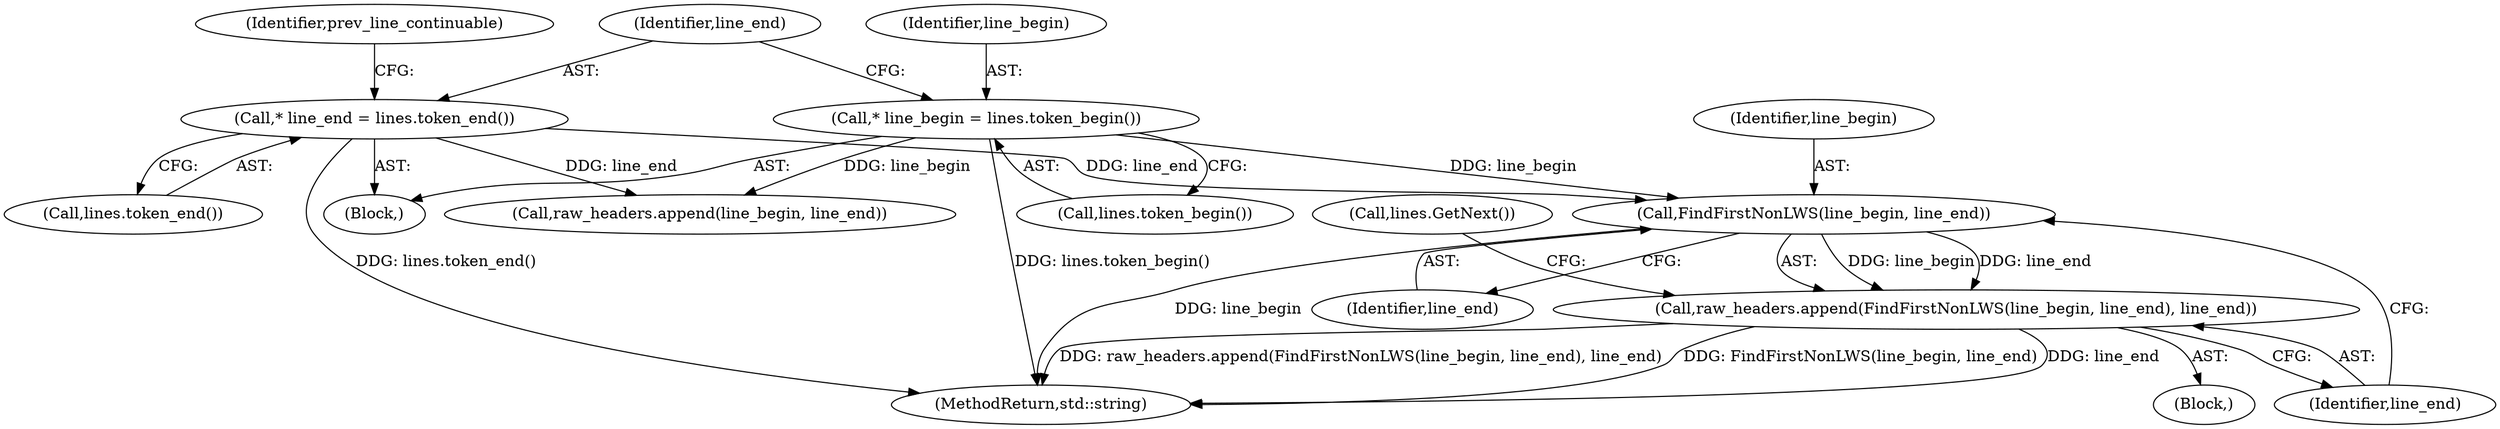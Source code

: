 digraph "0_Chrome_2bcaf4649c1d495072967ea454e8c16dce044705_1@pointer" {
"1000165" [label="(Call,FindFirstNonLWS(line_begin, line_end))"];
"1000148" [label="(Call,* line_begin = lines.token_begin())"];
"1000152" [label="(Call,* line_end = lines.token_end())"];
"1000164" [label="(Call,raw_headers.append(FindFirstNonLWS(line_begin, line_end), line_end))"];
"1000150" [label="(Call,lines.token_begin())"];
"1000148" [label="(Call,* line_begin = lines.token_begin())"];
"1000149" [label="(Identifier,line_begin)"];
"1000167" [label="(Identifier,line_end)"];
"1000168" [label="(Identifier,line_end)"];
"1000157" [label="(Identifier,prev_line_continuable)"];
"1000161" [label="(Block,)"];
"1000166" [label="(Identifier,line_begin)"];
"1000165" [label="(Call,FindFirstNonLWS(line_begin, line_end))"];
"1000164" [label="(Call,raw_headers.append(FindFirstNonLWS(line_begin, line_end), line_end))"];
"1000146" [label="(Block,)"];
"1000145" [label="(Call,lines.GetNext())"];
"1000197" [label="(MethodReturn,std::string)"];
"1000153" [label="(Identifier,line_end)"];
"1000152" [label="(Call,* line_end = lines.token_end())"];
"1000154" [label="(Call,lines.token_end())"];
"1000173" [label="(Call,raw_headers.append(line_begin, line_end))"];
"1000165" -> "1000164"  [label="AST: "];
"1000165" -> "1000167"  [label="CFG: "];
"1000166" -> "1000165"  [label="AST: "];
"1000167" -> "1000165"  [label="AST: "];
"1000168" -> "1000165"  [label="CFG: "];
"1000165" -> "1000197"  [label="DDG: line_begin"];
"1000165" -> "1000164"  [label="DDG: line_begin"];
"1000165" -> "1000164"  [label="DDG: line_end"];
"1000148" -> "1000165"  [label="DDG: line_begin"];
"1000152" -> "1000165"  [label="DDG: line_end"];
"1000148" -> "1000146"  [label="AST: "];
"1000148" -> "1000150"  [label="CFG: "];
"1000149" -> "1000148"  [label="AST: "];
"1000150" -> "1000148"  [label="AST: "];
"1000153" -> "1000148"  [label="CFG: "];
"1000148" -> "1000197"  [label="DDG: lines.token_begin()"];
"1000148" -> "1000173"  [label="DDG: line_begin"];
"1000152" -> "1000146"  [label="AST: "];
"1000152" -> "1000154"  [label="CFG: "];
"1000153" -> "1000152"  [label="AST: "];
"1000154" -> "1000152"  [label="AST: "];
"1000157" -> "1000152"  [label="CFG: "];
"1000152" -> "1000197"  [label="DDG: lines.token_end()"];
"1000152" -> "1000173"  [label="DDG: line_end"];
"1000164" -> "1000161"  [label="AST: "];
"1000164" -> "1000168"  [label="CFG: "];
"1000168" -> "1000164"  [label="AST: "];
"1000145" -> "1000164"  [label="CFG: "];
"1000164" -> "1000197"  [label="DDG: line_end"];
"1000164" -> "1000197"  [label="DDG: raw_headers.append(FindFirstNonLWS(line_begin, line_end), line_end)"];
"1000164" -> "1000197"  [label="DDG: FindFirstNonLWS(line_begin, line_end)"];
}
